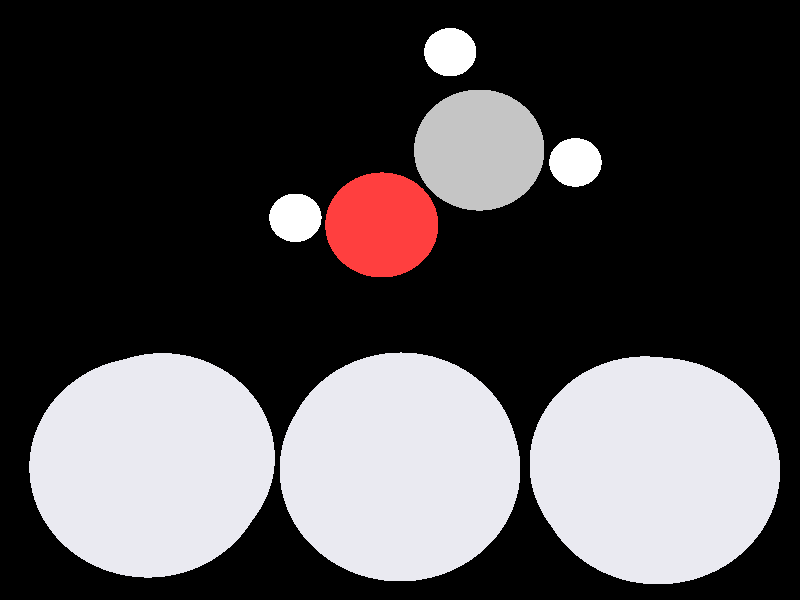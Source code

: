 #include "colors.inc"
#include "finish.inc"

global_settings {assumed_gamma 1 max_trace_level 6}
background {color White transmit 1.0}
camera {perspective
  right -7.60*x up 6.14*y
  direction 100.00*z
  location <0,0,100.00> look_at <0,0,0>}


light_source {<  2.00,   3.00,  40.00> color White
  area_light <0.70, 0, 0>, <0, 0.70, 0>, 3, 3
  adaptive 1 jitter}
// no fog
#declare simple = finish {phong 0.7}
#declare pale = finish {ambient 0.5 diffuse 0.85 roughness 0.001 specular 0.200 }
#declare intermediate = finish {ambient 0.3 diffuse 0.6 specular 0.1 roughness 0.04}
#declare vmd = finish {ambient 0.0 diffuse 0.65 phong 0.1 phong_size 40.0 specular 0.5 }
#declare jmol = finish {ambient 0.2 diffuse 0.6 specular 1 roughness 0.001 metallic}
#declare ase2 = finish {ambient 0.05 brilliance 3 diffuse 0.6 metallic specular 0.7 roughness 0.04 reflection 0.15}
#declare ase3 = finish {ambient 0.15 brilliance 2 diffuse 0.6 metallic specular 1.0 roughness 0.001 reflection 0.0}
#declare glass = finish {ambient 0.05 diffuse 0.3 specular 1.0 roughness 0.001}
#declare glass2 = finish {ambient 0.01 diffuse 0.3 specular 1.0 reflection 0.25 roughness 0.001}
#declare Rcell = 0.050;
#declare Rbond = 0.100;

#macro atom(LOC, R, COL, TRANS, FIN)
  sphere{LOC, R texture{pigment{color COL transmit TRANS} finish{FIN}}}
#end
#macro constrain(LOC, R, COL, TRANS FIN)
union{torus{R, Rcell rotate 45*z texture{pigment{color COL transmit TRANS} finish{FIN}}}
     torus{R, Rcell rotate -45*z texture{pigment{color COL transmit TRANS} finish{FIN}}}
     translate LOC}
#end

// no cell vertices
atom(< -2.45,  -1.75,  -8.48>, 1.16, rgb <0.82, 0.82, 0.88>, 0.0, ase3) // #0
atom(< -2.46,  -1.76,  -5.66>, 1.16, rgb <0.82, 0.82, 0.88>, 0.0, ase3) // #1
atom(< -2.46,  -1.76,  -2.82>, 1.16, rgb <0.82, 0.82, 0.88>, 0.0, ase3) // #2
atom(< -0.00,  -1.76,  -7.08>, 1.16, rgb <0.82, 0.82, 0.88>, 0.0, ase3) // #3
atom(<  0.01,  -1.72,  -4.24>, 1.16, rgb <0.82, 0.82, 0.88>, 0.0, ase3) // #4
atom(<  0.00,  -1.76,  -1.40>, 1.16, rgb <0.82, 0.82, 0.88>, 0.0, ase3) // #5
atom(<  2.46,  -1.77,  -5.66>, 1.16, rgb <0.82, 0.82, 0.88>, 0.0, ase3) // #6
atom(<  2.46,  -1.76,  -2.82>, 1.16, rgb <0.82, 0.82, 0.88>, 0.0, ase3) // #7
atom(<  2.45,  -1.75,   0.00>, 1.16, rgb <0.82, 0.82, 0.88>, 0.0, ase3) // #8
atom(< -0.18,   0.80,  -4.21>, 0.56, rgb <1.00, 0.05, 0.05>, 0.0, ase3) // #9
atom(<  0.79,   1.61,  -4.93>, 0.65, rgb <0.56, 0.56, 0.56>, 0.0, ase3) // #10
atom(<  0.50,   2.66,  -4.89>, 0.26, rgb <1.00, 1.00, 1.00>, 0.0, ase3) // #11
atom(<  1.74,   1.47,  -4.40>, 0.26, rgb <1.00, 1.00, 1.00>, 0.0, ase3) // #12
atom(<  0.90,   1.28,  -5.96>, 0.26, rgb <1.00, 1.00, 1.00>, 0.0, ase3) // #13
atom(< -1.04,   0.88,  -4.66>, 0.26, rgb <1.00, 1.00, 1.00>, 0.0, ase3) // #14

// no constraints
